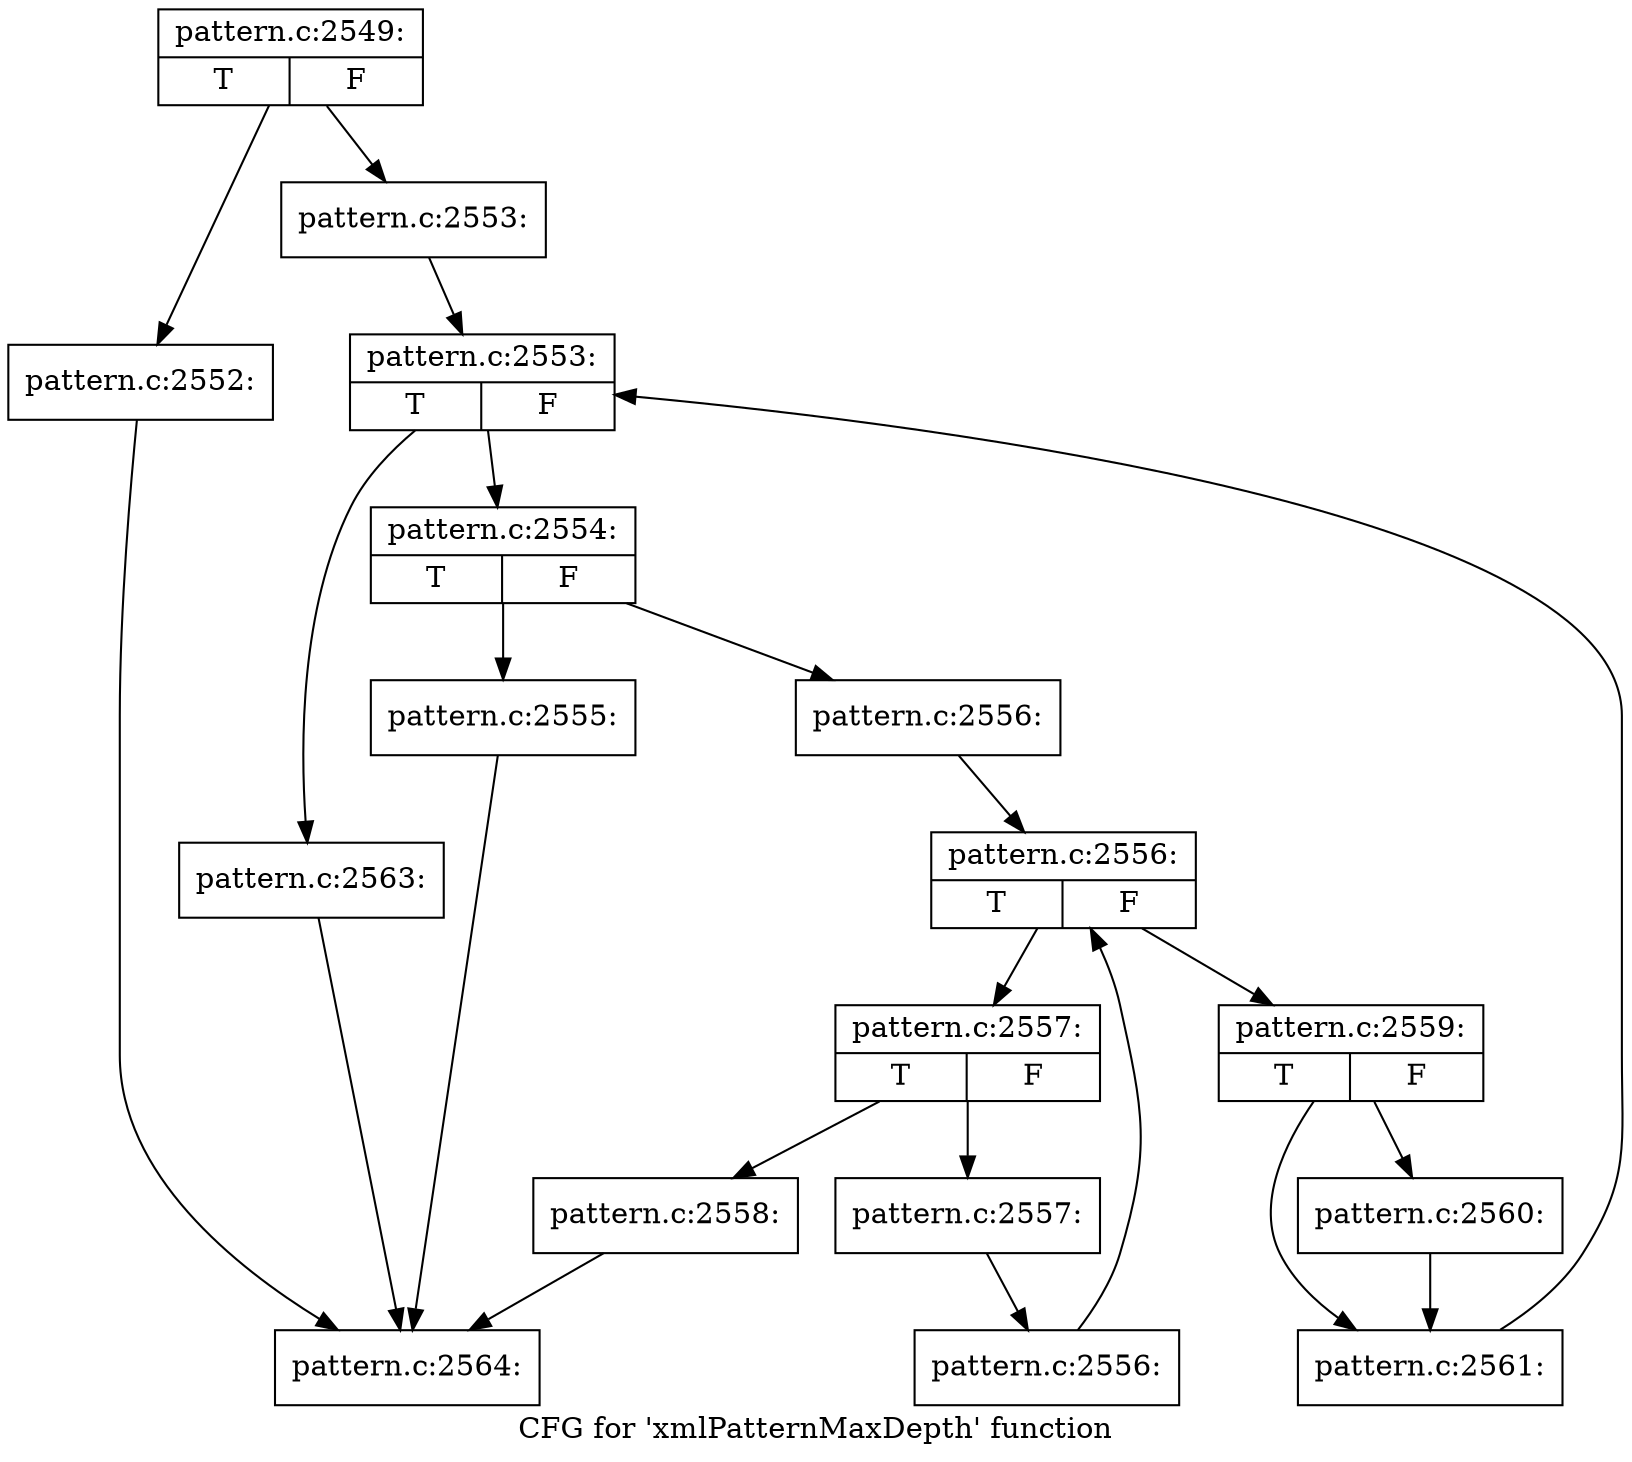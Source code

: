 digraph "CFG for 'xmlPatternMaxDepth' function" {
	label="CFG for 'xmlPatternMaxDepth' function";

	Node0x55c8a1139520 [shape=record,label="{pattern.c:2549:|{<s0>T|<s1>F}}"];
	Node0x55c8a1139520 -> Node0x55c8a113bc00;
	Node0x55c8a1139520 -> Node0x55c8a113bc50;
	Node0x55c8a113bc00 [shape=record,label="{pattern.c:2552:}"];
	Node0x55c8a113bc00 -> Node0x55c8a113ae10;
	Node0x55c8a113bc50 [shape=record,label="{pattern.c:2553:}"];
	Node0x55c8a113bc50 -> Node0x55c8a113c0e0;
	Node0x55c8a113c0e0 [shape=record,label="{pattern.c:2553:|{<s0>T|<s1>F}}"];
	Node0x55c8a113c0e0 -> Node0x55c8a113c4a0;
	Node0x55c8a113c0e0 -> Node0x55c8a113c2c0;
	Node0x55c8a113c4a0 [shape=record,label="{pattern.c:2554:|{<s0>T|<s1>F}}"];
	Node0x55c8a113c4a0 -> Node0x55c8a113c650;
	Node0x55c8a113c4a0 -> Node0x55c8a113c6a0;
	Node0x55c8a113c650 [shape=record,label="{pattern.c:2555:}"];
	Node0x55c8a113c650 -> Node0x55c8a113ae10;
	Node0x55c8a113c6a0 [shape=record,label="{pattern.c:2556:}"];
	Node0x55c8a113c6a0 -> Node0x55c8a113cc40;
	Node0x55c8a113cc40 [shape=record,label="{pattern.c:2556:|{<s0>T|<s1>F}}"];
	Node0x55c8a113cc40 -> Node0x55c8a113cf20;
	Node0x55c8a113cc40 -> Node0x55c8a113cae0;
	Node0x55c8a113cf20 [shape=record,label="{pattern.c:2557:|{<s0>T|<s1>F}}"];
	Node0x55c8a113cf20 -> Node0x55c8a113d370;
	Node0x55c8a113cf20 -> Node0x55c8a113d3c0;
	Node0x55c8a113d370 [shape=record,label="{pattern.c:2558:}"];
	Node0x55c8a113d370 -> Node0x55c8a113ae10;
	Node0x55c8a113d3c0 [shape=record,label="{pattern.c:2557:}"];
	Node0x55c8a113d3c0 -> Node0x55c8a113ce90;
	Node0x55c8a113ce90 [shape=record,label="{pattern.c:2556:}"];
	Node0x55c8a113ce90 -> Node0x55c8a113cc40;
	Node0x55c8a113cae0 [shape=record,label="{pattern.c:2559:|{<s0>T|<s1>F}}"];
	Node0x55c8a113cae0 -> Node0x55c8a113de70;
	Node0x55c8a113cae0 -> Node0x55c8a113dec0;
	Node0x55c8a113de70 [shape=record,label="{pattern.c:2560:}"];
	Node0x55c8a113de70 -> Node0x55c8a113dec0;
	Node0x55c8a113dec0 [shape=record,label="{pattern.c:2561:}"];
	Node0x55c8a113dec0 -> Node0x55c8a113c0e0;
	Node0x55c8a113c2c0 [shape=record,label="{pattern.c:2563:}"];
	Node0x55c8a113c2c0 -> Node0x55c8a113ae10;
	Node0x55c8a113ae10 [shape=record,label="{pattern.c:2564:}"];
}
